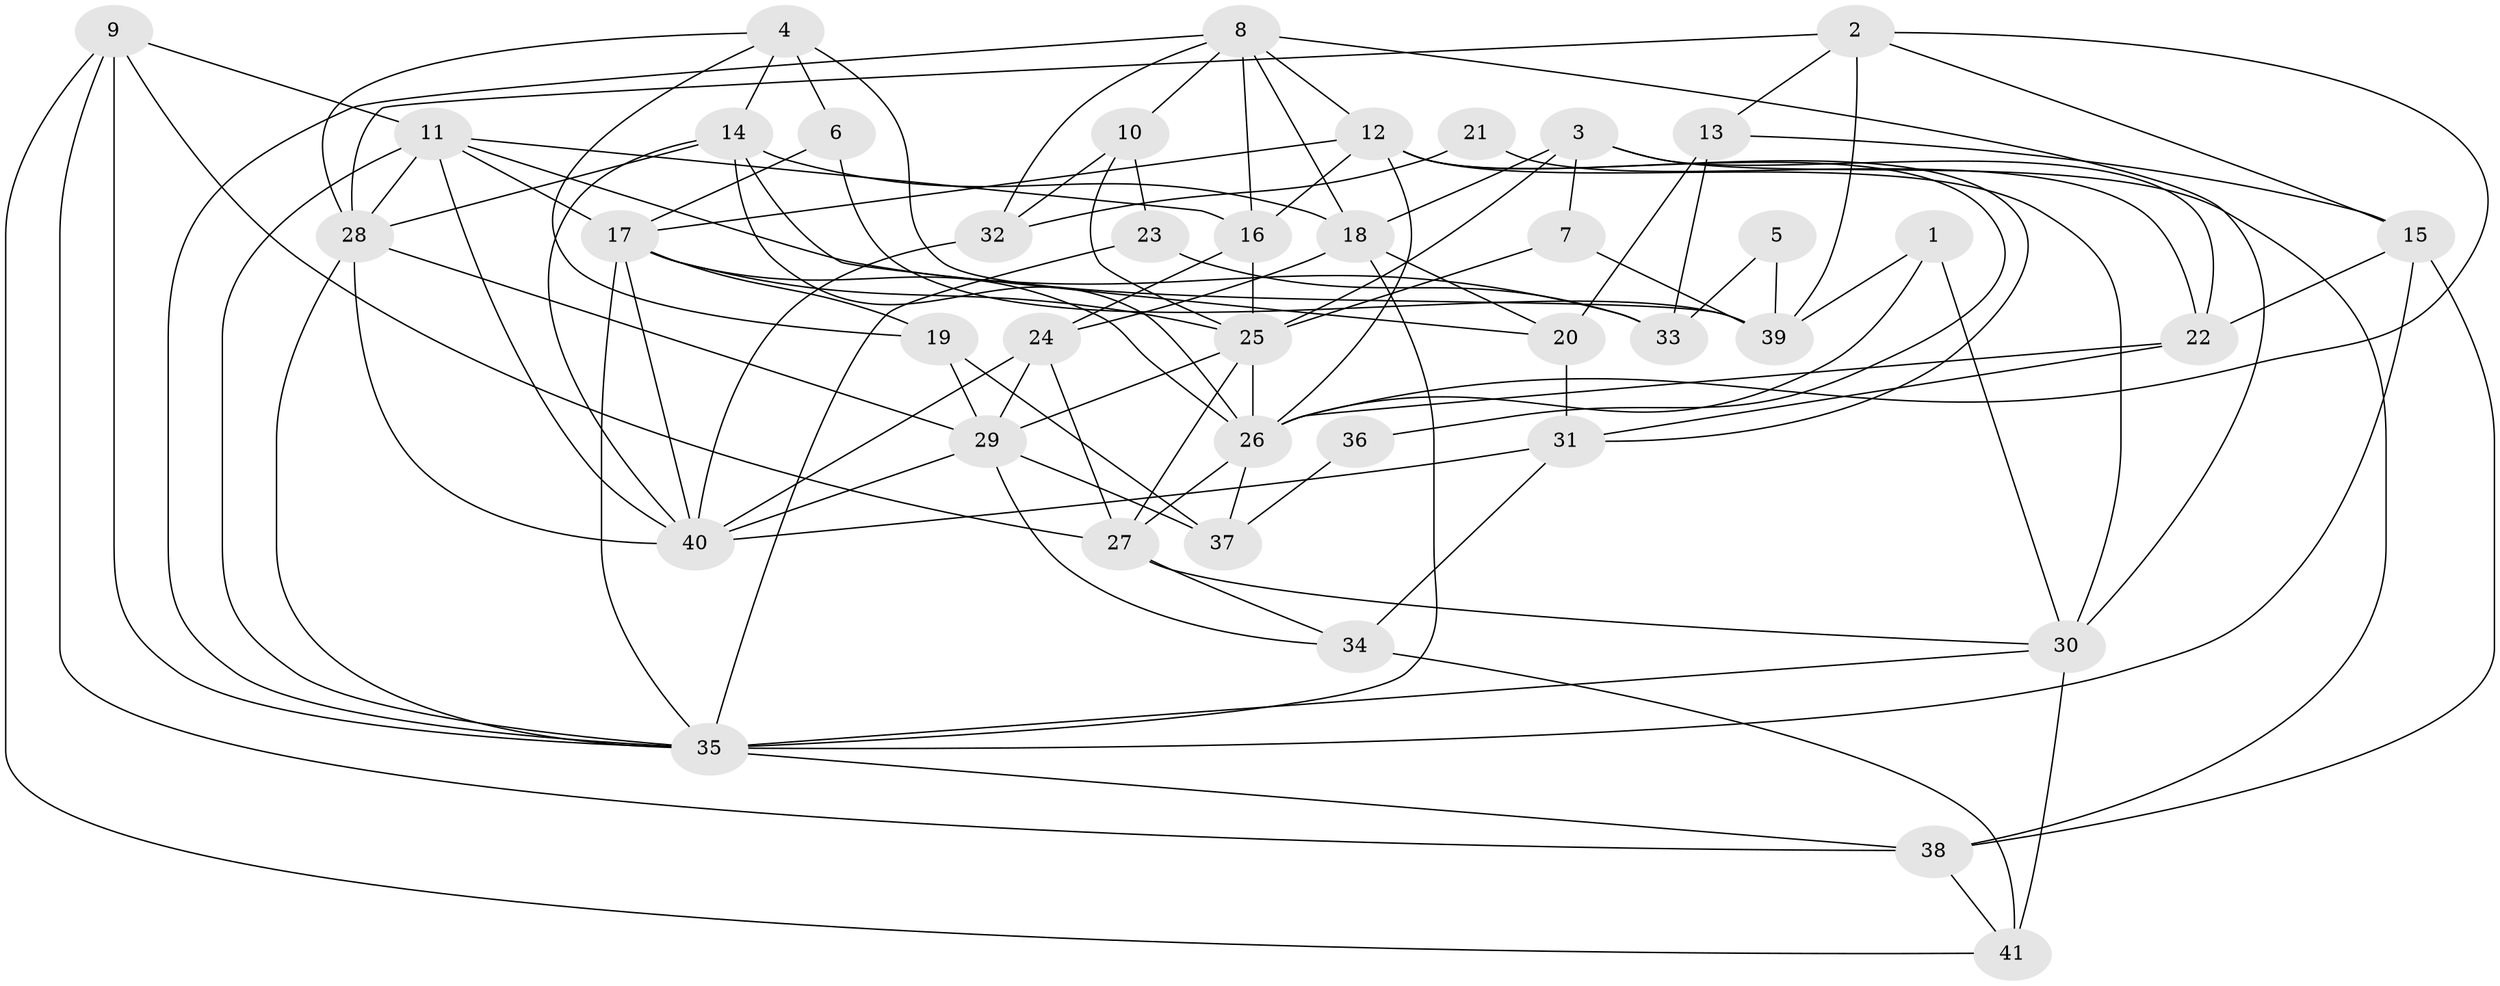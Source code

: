 // original degree distribution, {4: 0.2926829268292683, 5: 0.17073170731707318, 6: 0.10975609756097561, 3: 0.25609756097560976, 2: 0.13414634146341464, 9: 0.012195121951219513, 7: 0.024390243902439025}
// Generated by graph-tools (version 1.1) at 2025/02/03/09/25 03:02:16]
// undirected, 41 vertices, 106 edges
graph export_dot {
graph [start="1"]
  node [color=gray90,style=filled];
  1;
  2;
  3;
  4;
  5;
  6;
  7;
  8;
  9;
  10;
  11;
  12;
  13;
  14;
  15;
  16;
  17;
  18;
  19;
  20;
  21;
  22;
  23;
  24;
  25;
  26;
  27;
  28;
  29;
  30;
  31;
  32;
  33;
  34;
  35;
  36;
  37;
  38;
  39;
  40;
  41;
  1 -- 26 [weight=1.0];
  1 -- 30 [weight=1.0];
  1 -- 39 [weight=2.0];
  2 -- 13 [weight=1.0];
  2 -- 15 [weight=1.0];
  2 -- 26 [weight=1.0];
  2 -- 28 [weight=1.0];
  2 -- 39 [weight=1.0];
  3 -- 7 [weight=2.0];
  3 -- 18 [weight=1.0];
  3 -- 22 [weight=1.0];
  3 -- 25 [weight=1.0];
  3 -- 38 [weight=1.0];
  4 -- 6 [weight=2.0];
  4 -- 14 [weight=1.0];
  4 -- 19 [weight=1.0];
  4 -- 28 [weight=1.0];
  4 -- 39 [weight=1.0];
  5 -- 33 [weight=1.0];
  5 -- 39 [weight=1.0];
  6 -- 17 [weight=1.0];
  6 -- 39 [weight=2.0];
  7 -- 25 [weight=1.0];
  7 -- 39 [weight=1.0];
  8 -- 10 [weight=1.0];
  8 -- 12 [weight=1.0];
  8 -- 16 [weight=1.0];
  8 -- 18 [weight=2.0];
  8 -- 30 [weight=1.0];
  8 -- 32 [weight=2.0];
  8 -- 35 [weight=1.0];
  9 -- 11 [weight=1.0];
  9 -- 27 [weight=1.0];
  9 -- 35 [weight=1.0];
  9 -- 38 [weight=1.0];
  9 -- 41 [weight=1.0];
  10 -- 23 [weight=1.0];
  10 -- 25 [weight=1.0];
  10 -- 32 [weight=1.0];
  11 -- 16 [weight=1.0];
  11 -- 17 [weight=1.0];
  11 -- 28 [weight=2.0];
  11 -- 33 [weight=3.0];
  11 -- 35 [weight=1.0];
  11 -- 40 [weight=1.0];
  12 -- 16 [weight=1.0];
  12 -- 17 [weight=1.0];
  12 -- 26 [weight=1.0];
  12 -- 30 [weight=1.0];
  12 -- 31 [weight=1.0];
  12 -- 36 [weight=1.0];
  13 -- 15 [weight=1.0];
  13 -- 20 [weight=1.0];
  13 -- 33 [weight=1.0];
  14 -- 18 [weight=1.0];
  14 -- 20 [weight=1.0];
  14 -- 26 [weight=1.0];
  14 -- 28 [weight=1.0];
  14 -- 40 [weight=1.0];
  15 -- 22 [weight=1.0];
  15 -- 35 [weight=1.0];
  15 -- 38 [weight=1.0];
  16 -- 24 [weight=1.0];
  16 -- 25 [weight=2.0];
  17 -- 19 [weight=2.0];
  17 -- 25 [weight=1.0];
  17 -- 26 [weight=1.0];
  17 -- 35 [weight=1.0];
  17 -- 40 [weight=1.0];
  18 -- 20 [weight=2.0];
  18 -- 24 [weight=1.0];
  18 -- 35 [weight=1.0];
  19 -- 29 [weight=1.0];
  19 -- 37 [weight=1.0];
  20 -- 31 [weight=1.0];
  21 -- 22 [weight=1.0];
  21 -- 32 [weight=1.0];
  22 -- 26 [weight=1.0];
  22 -- 31 [weight=1.0];
  23 -- 33 [weight=1.0];
  23 -- 35 [weight=1.0];
  24 -- 27 [weight=1.0];
  24 -- 29 [weight=1.0];
  24 -- 40 [weight=1.0];
  25 -- 26 [weight=1.0];
  25 -- 27 [weight=1.0];
  25 -- 29 [weight=1.0];
  26 -- 27 [weight=1.0];
  26 -- 37 [weight=1.0];
  27 -- 30 [weight=1.0];
  27 -- 34 [weight=1.0];
  28 -- 29 [weight=1.0];
  28 -- 35 [weight=1.0];
  28 -- 40 [weight=1.0];
  29 -- 34 [weight=1.0];
  29 -- 37 [weight=2.0];
  29 -- 40 [weight=1.0];
  30 -- 35 [weight=1.0];
  30 -- 41 [weight=1.0];
  31 -- 34 [weight=1.0];
  31 -- 40 [weight=1.0];
  32 -- 40 [weight=1.0];
  34 -- 41 [weight=2.0];
  35 -- 38 [weight=1.0];
  36 -- 37 [weight=1.0];
  38 -- 41 [weight=1.0];
}

